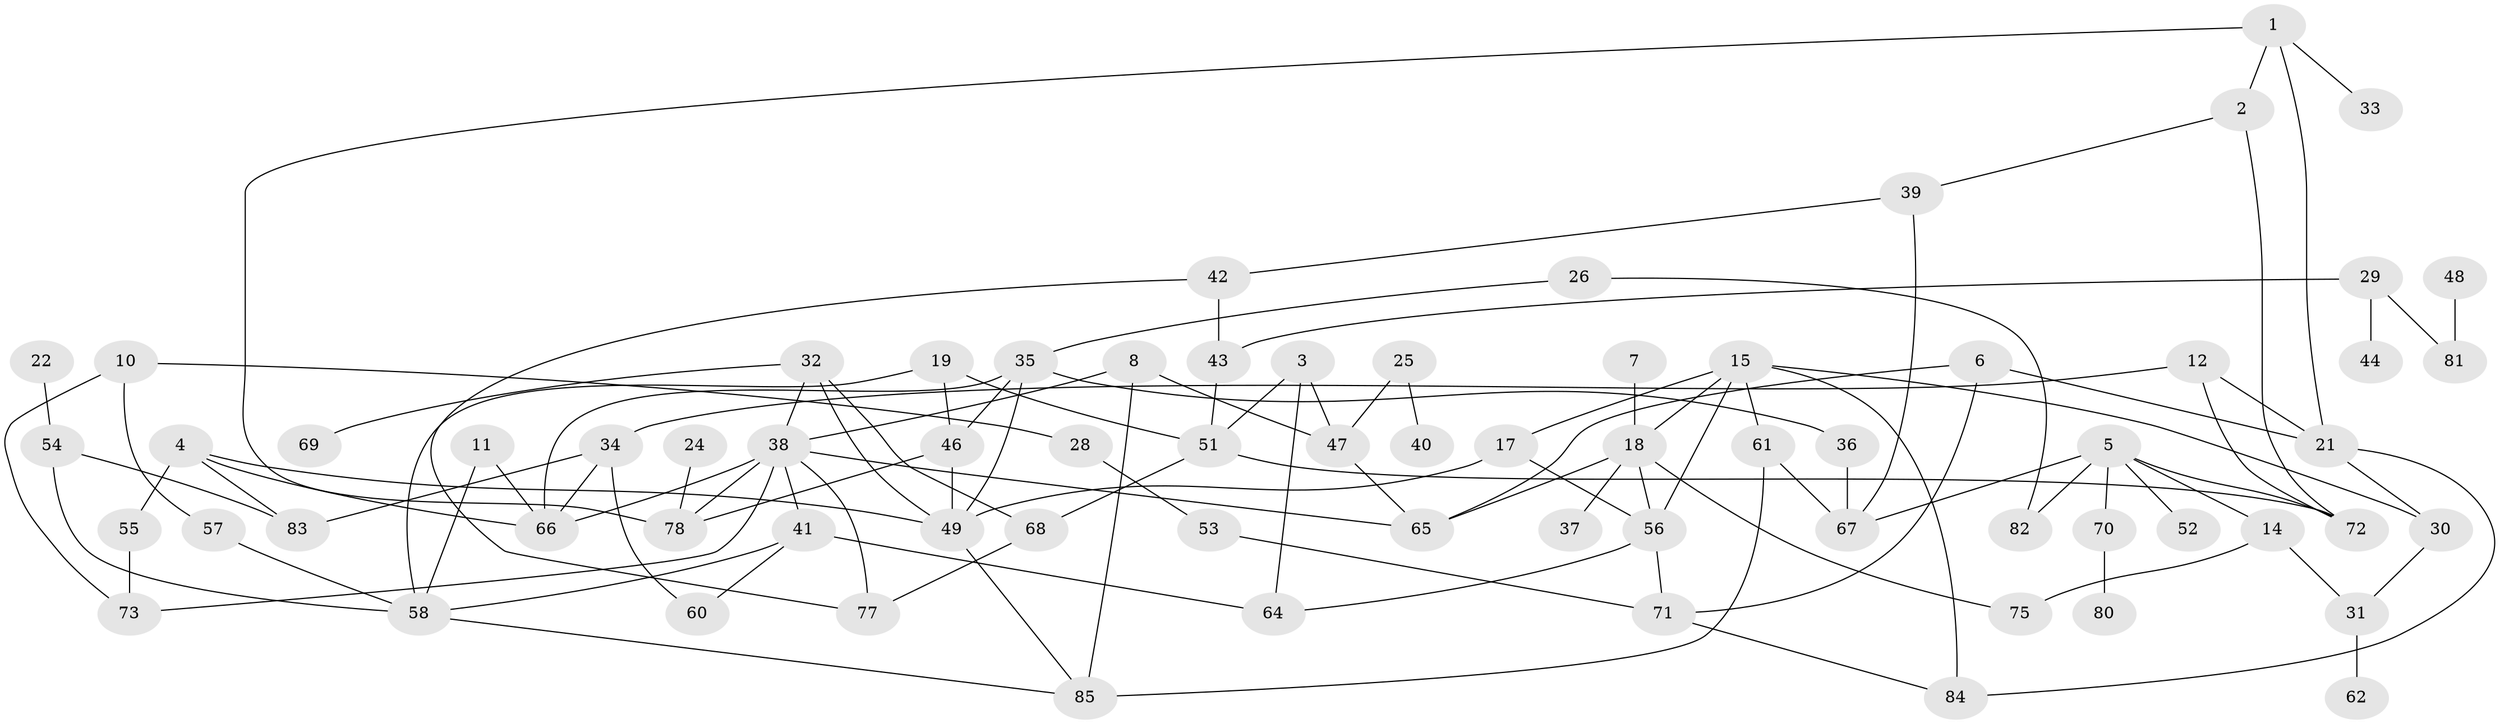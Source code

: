 // original degree distribution, {4: 0.0851063829787234, 3: 0.2553191489361702, 2: 0.24113475177304963, 5: 0.07801418439716312, 1: 0.24822695035460993, 6: 0.0070921985815602835, 0: 0.07092198581560284, 7: 0.014184397163120567}
// Generated by graph-tools (version 1.1) at 2025/35/03/04/25 23:35:55]
// undirected, 72 vertices, 111 edges
graph export_dot {
  node [color=gray90,style=filled];
  1;
  2;
  3;
  4;
  5;
  6;
  7;
  8;
  10;
  11;
  12;
  14;
  15;
  17;
  18;
  19;
  21;
  22;
  24;
  25;
  26;
  28;
  29;
  30;
  31;
  32;
  33;
  34;
  35;
  36;
  37;
  38;
  39;
  40;
  41;
  42;
  43;
  44;
  46;
  47;
  48;
  49;
  51;
  52;
  53;
  54;
  55;
  56;
  57;
  58;
  60;
  61;
  62;
  64;
  65;
  66;
  67;
  68;
  69;
  70;
  71;
  72;
  73;
  75;
  77;
  78;
  80;
  81;
  82;
  83;
  84;
  85;
  1 -- 2 [weight=1.0];
  1 -- 21 [weight=1.0];
  1 -- 33 [weight=1.0];
  1 -- 78 [weight=1.0];
  2 -- 39 [weight=1.0];
  2 -- 72 [weight=1.0];
  3 -- 47 [weight=1.0];
  3 -- 51 [weight=1.0];
  3 -- 64 [weight=1.0];
  4 -- 49 [weight=1.0];
  4 -- 55 [weight=1.0];
  4 -- 66 [weight=1.0];
  4 -- 83 [weight=1.0];
  5 -- 14 [weight=1.0];
  5 -- 52 [weight=1.0];
  5 -- 67 [weight=1.0];
  5 -- 70 [weight=1.0];
  5 -- 72 [weight=1.0];
  5 -- 82 [weight=1.0];
  6 -- 21 [weight=1.0];
  6 -- 65 [weight=1.0];
  6 -- 71 [weight=1.0];
  7 -- 18 [weight=1.0];
  8 -- 38 [weight=1.0];
  8 -- 47 [weight=1.0];
  8 -- 85 [weight=1.0];
  10 -- 28 [weight=1.0];
  10 -- 57 [weight=1.0];
  10 -- 73 [weight=1.0];
  11 -- 58 [weight=1.0];
  11 -- 66 [weight=1.0];
  12 -- 21 [weight=1.0];
  12 -- 34 [weight=1.0];
  12 -- 72 [weight=1.0];
  14 -- 31 [weight=1.0];
  14 -- 75 [weight=1.0];
  15 -- 17 [weight=1.0];
  15 -- 18 [weight=1.0];
  15 -- 30 [weight=1.0];
  15 -- 56 [weight=1.0];
  15 -- 61 [weight=1.0];
  15 -- 84 [weight=1.0];
  17 -- 49 [weight=1.0];
  17 -- 56 [weight=1.0];
  18 -- 37 [weight=1.0];
  18 -- 56 [weight=1.0];
  18 -- 65 [weight=1.0];
  18 -- 75 [weight=1.0];
  19 -- 46 [weight=1.0];
  19 -- 51 [weight=1.0];
  19 -- 58 [weight=1.0];
  21 -- 30 [weight=1.0];
  21 -- 84 [weight=1.0];
  22 -- 54 [weight=1.0];
  24 -- 78 [weight=1.0];
  25 -- 40 [weight=1.0];
  25 -- 47 [weight=1.0];
  26 -- 35 [weight=1.0];
  26 -- 82 [weight=1.0];
  28 -- 53 [weight=1.0];
  29 -- 43 [weight=1.0];
  29 -- 44 [weight=1.0];
  29 -- 81 [weight=1.0];
  30 -- 31 [weight=1.0];
  31 -- 62 [weight=1.0];
  32 -- 38 [weight=1.0];
  32 -- 49 [weight=1.0];
  32 -- 68 [weight=1.0];
  32 -- 69 [weight=1.0];
  34 -- 60 [weight=1.0];
  34 -- 66 [weight=1.0];
  34 -- 83 [weight=1.0];
  35 -- 36 [weight=1.0];
  35 -- 46 [weight=1.0];
  35 -- 49 [weight=1.0];
  35 -- 66 [weight=1.0];
  36 -- 67 [weight=1.0];
  38 -- 41 [weight=1.0];
  38 -- 65 [weight=1.0];
  38 -- 66 [weight=1.0];
  38 -- 73 [weight=1.0];
  38 -- 77 [weight=1.0];
  38 -- 78 [weight=1.0];
  39 -- 42 [weight=1.0];
  39 -- 67 [weight=1.0];
  41 -- 58 [weight=1.0];
  41 -- 60 [weight=1.0];
  41 -- 64 [weight=1.0];
  42 -- 43 [weight=1.0];
  42 -- 77 [weight=1.0];
  43 -- 51 [weight=1.0];
  46 -- 49 [weight=1.0];
  46 -- 78 [weight=1.0];
  47 -- 65 [weight=1.0];
  48 -- 81 [weight=1.0];
  49 -- 85 [weight=1.0];
  51 -- 68 [weight=1.0];
  51 -- 72 [weight=1.0];
  53 -- 71 [weight=1.0];
  54 -- 58 [weight=1.0];
  54 -- 83 [weight=1.0];
  55 -- 73 [weight=1.0];
  56 -- 64 [weight=1.0];
  56 -- 71 [weight=1.0];
  57 -- 58 [weight=1.0];
  58 -- 85 [weight=1.0];
  61 -- 67 [weight=1.0];
  61 -- 85 [weight=1.0];
  68 -- 77 [weight=1.0];
  70 -- 80 [weight=1.0];
  71 -- 84 [weight=1.0];
}
